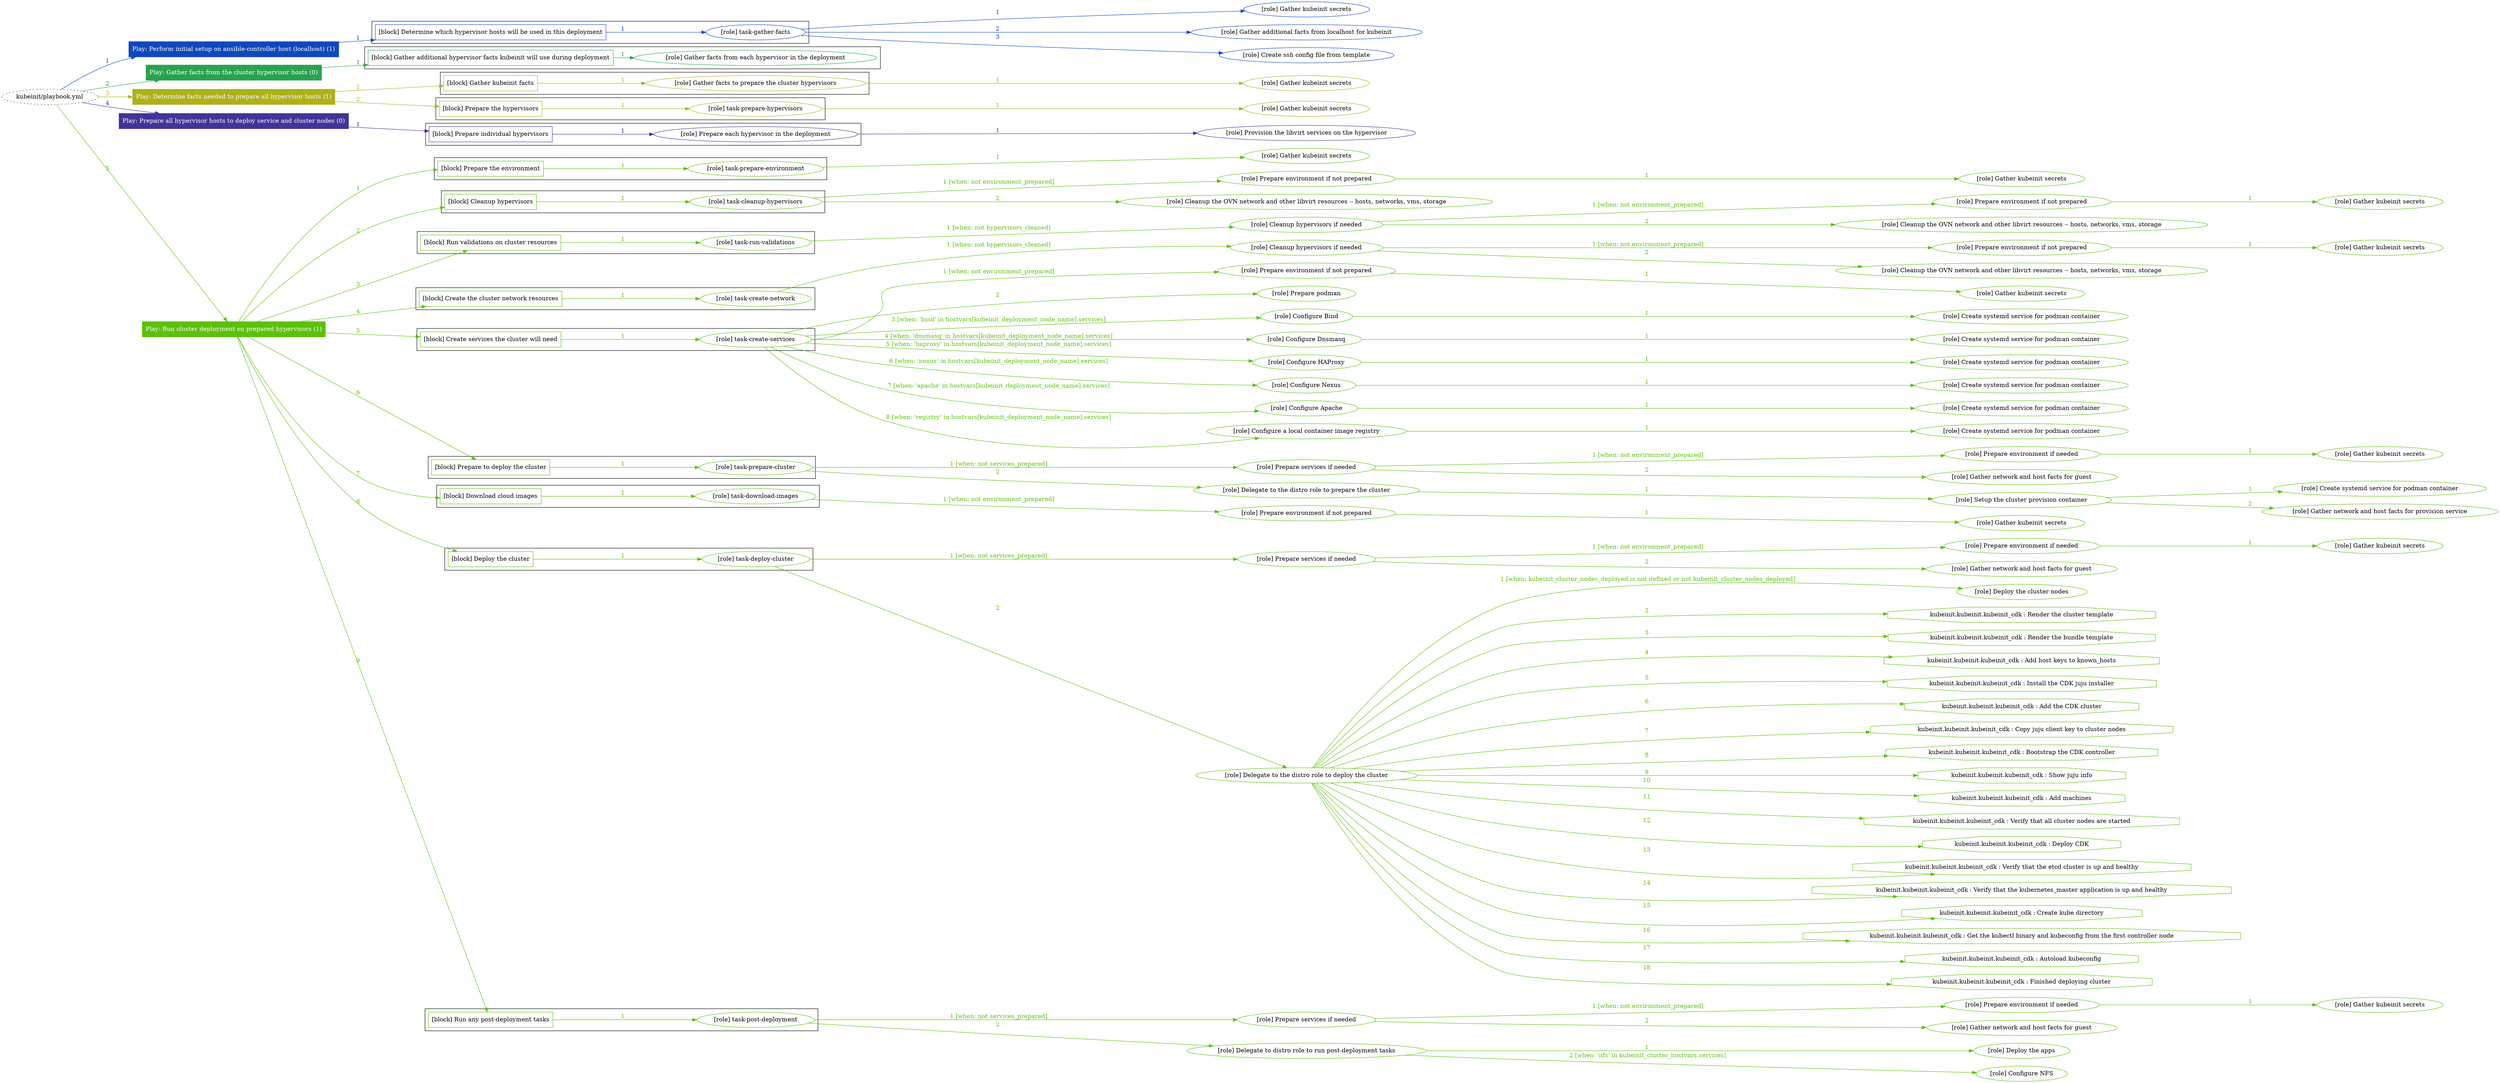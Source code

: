 digraph {
	graph [concentrate=true ordering=in rankdir=LR ratio=fill]
	edge [esep=5 sep=10]
	"kubeinit/playbook.yml" [URL="/home/runner/work/kubeinit/kubeinit/kubeinit/playbook.yml" id=playbook_606c5532 style=dotted]
	play_7cdd99e4 [label="Play: Perform initial setup on ansible-controller host (localhost) (1)" URL="/home/runner/work/kubeinit/kubeinit/kubeinit/playbook.yml" color="#0f48bd" fontcolor="#ffffff" id=play_7cdd99e4 shape=box style=filled tooltip=localhost]
	"kubeinit/playbook.yml" -> play_7cdd99e4 [label="1 " color="#0f48bd" fontcolor="#0f48bd" id=edge_4aa8095b labeltooltip="1 " tooltip="1 "]
	subgraph "Gather kubeinit secrets" {
		role_0538838a [label="[role] Gather kubeinit secrets" URL="/home/runner/.ansible/collections/ansible_collections/kubeinit/kubeinit/roles/kubeinit_prepare/tasks/build_hypervisors_group.yml" color="#0f48bd" id=role_0538838a tooltip="Gather kubeinit secrets"]
	}
	subgraph "Gather additional facts from localhost for kubeinit" {
		role_687fc696 [label="[role] Gather additional facts from localhost for kubeinit" URL="/home/runner/.ansible/collections/ansible_collections/kubeinit/kubeinit/roles/kubeinit_prepare/tasks/build_hypervisors_group.yml" color="#0f48bd" id=role_687fc696 tooltip="Gather additional facts from localhost for kubeinit"]
	}
	subgraph "Create ssh config file from template" {
		role_3ed9f823 [label="[role] Create ssh config file from template" URL="/home/runner/.ansible/collections/ansible_collections/kubeinit/kubeinit/roles/kubeinit_prepare/tasks/build_hypervisors_group.yml" color="#0f48bd" id=role_3ed9f823 tooltip="Create ssh config file from template"]
	}
	subgraph "task-gather-facts" {
		role_cb3391ae [label="[role] task-gather-facts" URL="/home/runner/work/kubeinit/kubeinit/kubeinit/playbook.yml" color="#0f48bd" id=role_cb3391ae tooltip="task-gather-facts"]
		role_cb3391ae -> role_0538838a [label="1 " color="#0f48bd" fontcolor="#0f48bd" id=edge_d6a28c93 labeltooltip="1 " tooltip="1 "]
		role_cb3391ae -> role_687fc696 [label="2 " color="#0f48bd" fontcolor="#0f48bd" id=edge_8b022877 labeltooltip="2 " tooltip="2 "]
		role_cb3391ae -> role_3ed9f823 [label="3 " color="#0f48bd" fontcolor="#0f48bd" id=edge_d3c8c9a3 labeltooltip="3 " tooltip="3 "]
	}
	subgraph "Play: Perform initial setup on ansible-controller host (localhost) (1)" {
		play_7cdd99e4 -> block_3d31fb4c [label=1 color="#0f48bd" fontcolor="#0f48bd" id=edge_4a4d2033 labeltooltip=1 tooltip=1]
		subgraph cluster_block_3d31fb4c {
			block_3d31fb4c [label="[block] Determine which hypervisor hosts will be used in this deployment" URL="/home/runner/work/kubeinit/kubeinit/kubeinit/playbook.yml" color="#0f48bd" id=block_3d31fb4c labeltooltip="Determine which hypervisor hosts will be used in this deployment" shape=box tooltip="Determine which hypervisor hosts will be used in this deployment"]
			block_3d31fb4c -> role_cb3391ae [label="1 " color="#0f48bd" fontcolor="#0f48bd" id=edge_17417ce7 labeltooltip="1 " tooltip="1 "]
		}
	}
	play_694c0c63 [label="Play: Gather facts from the cluster hypervisor hosts (0)" URL="/home/runner/work/kubeinit/kubeinit/kubeinit/playbook.yml" color="#29a350" fontcolor="#ffffff" id=play_694c0c63 shape=box style=filled tooltip="Play: Gather facts from the cluster hypervisor hosts (0)"]
	"kubeinit/playbook.yml" -> play_694c0c63 [label="2 " color="#29a350" fontcolor="#29a350" id=edge_2bfa84a6 labeltooltip="2 " tooltip="2 "]
	subgraph "Gather facts from each hypervisor in the deployment" {
		role_0f03f79b [label="[role] Gather facts from each hypervisor in the deployment" URL="/home/runner/work/kubeinit/kubeinit/kubeinit/playbook.yml" color="#29a350" id=role_0f03f79b tooltip="Gather facts from each hypervisor in the deployment"]
	}
	subgraph "Play: Gather facts from the cluster hypervisor hosts (0)" {
		play_694c0c63 -> block_77f220be [label=1 color="#29a350" fontcolor="#29a350" id=edge_62f2c02a labeltooltip=1 tooltip=1]
		subgraph cluster_block_77f220be {
			block_77f220be [label="[block] Gather additional hypervisor facts kubeinit will use during deployment" URL="/home/runner/work/kubeinit/kubeinit/kubeinit/playbook.yml" color="#29a350" id=block_77f220be labeltooltip="Gather additional hypervisor facts kubeinit will use during deployment" shape=box tooltip="Gather additional hypervisor facts kubeinit will use during deployment"]
			block_77f220be -> role_0f03f79b [label="1 " color="#29a350" fontcolor="#29a350" id=edge_4c80f8f3 labeltooltip="1 " tooltip="1 "]
		}
	}
	play_b94bbd3d [label="Play: Determine facts needed to prepare all hypervisor hosts (1)" URL="/home/runner/work/kubeinit/kubeinit/kubeinit/playbook.yml" color="#adb11b" fontcolor="#ffffff" id=play_b94bbd3d shape=box style=filled tooltip=localhost]
	"kubeinit/playbook.yml" -> play_b94bbd3d [label="3 " color="#adb11b" fontcolor="#adb11b" id=edge_11a6de6d labeltooltip="3 " tooltip="3 "]
	subgraph "Gather kubeinit secrets" {
		role_3d2b39c9 [label="[role] Gather kubeinit secrets" URL="/home/runner/.ansible/collections/ansible_collections/kubeinit/kubeinit/roles/kubeinit_prepare/tasks/gather_kubeinit_facts.yml" color="#adb11b" id=role_3d2b39c9 tooltip="Gather kubeinit secrets"]
	}
	subgraph "Gather facts to prepare the cluster hypervisors" {
		role_70cbdccf [label="[role] Gather facts to prepare the cluster hypervisors" URL="/home/runner/work/kubeinit/kubeinit/kubeinit/playbook.yml" color="#adb11b" id=role_70cbdccf tooltip="Gather facts to prepare the cluster hypervisors"]
		role_70cbdccf -> role_3d2b39c9 [label="1 " color="#adb11b" fontcolor="#adb11b" id=edge_21fd6e7e labeltooltip="1 " tooltip="1 "]
	}
	subgraph "Gather kubeinit secrets" {
		role_0ed6fa41 [label="[role] Gather kubeinit secrets" URL="/home/runner/.ansible/collections/ansible_collections/kubeinit/kubeinit/roles/kubeinit_prepare/tasks/gather_kubeinit_facts.yml" color="#adb11b" id=role_0ed6fa41 tooltip="Gather kubeinit secrets"]
	}
	subgraph "task-prepare-hypervisors" {
		role_799b0851 [label="[role] task-prepare-hypervisors" URL="/home/runner/work/kubeinit/kubeinit/kubeinit/playbook.yml" color="#adb11b" id=role_799b0851 tooltip="task-prepare-hypervisors"]
		role_799b0851 -> role_0ed6fa41 [label="1 " color="#adb11b" fontcolor="#adb11b" id=edge_cb2ed76d labeltooltip="1 " tooltip="1 "]
	}
	subgraph "Play: Determine facts needed to prepare all hypervisor hosts (1)" {
		play_b94bbd3d -> block_faa98aa6 [label=1 color="#adb11b" fontcolor="#adb11b" id=edge_574e6576 labeltooltip=1 tooltip=1]
		subgraph cluster_block_faa98aa6 {
			block_faa98aa6 [label="[block] Gather kubeinit facts" URL="/home/runner/work/kubeinit/kubeinit/kubeinit/playbook.yml" color="#adb11b" id=block_faa98aa6 labeltooltip="Gather kubeinit facts" shape=box tooltip="Gather kubeinit facts"]
			block_faa98aa6 -> role_70cbdccf [label="1 " color="#adb11b" fontcolor="#adb11b" id=edge_fe75e26b labeltooltip="1 " tooltip="1 "]
		}
		play_b94bbd3d -> block_aab3021a [label=2 color="#adb11b" fontcolor="#adb11b" id=edge_d715bb4b labeltooltip=2 tooltip=2]
		subgraph cluster_block_aab3021a {
			block_aab3021a [label="[block] Prepare the hypervisors" URL="/home/runner/work/kubeinit/kubeinit/kubeinit/playbook.yml" color="#adb11b" id=block_aab3021a labeltooltip="Prepare the hypervisors" shape=box tooltip="Prepare the hypervisors"]
			block_aab3021a -> role_799b0851 [label="1 " color="#adb11b" fontcolor="#adb11b" id=edge_bdc5a444 labeltooltip="1 " tooltip="1 "]
		}
	}
	play_856a40b8 [label="Play: Prepare all hypervisor hosts to deploy service and cluster nodes (0)" URL="/home/runner/work/kubeinit/kubeinit/kubeinit/playbook.yml" color="#413498" fontcolor="#ffffff" id=play_856a40b8 shape=box style=filled tooltip="Play: Prepare all hypervisor hosts to deploy service and cluster nodes (0)"]
	"kubeinit/playbook.yml" -> play_856a40b8 [label="4 " color="#413498" fontcolor="#413498" id=edge_2f2db55b labeltooltip="4 " tooltip="4 "]
	subgraph "Provision the libvirt services on the hypervisor" {
		role_f9edf352 [label="[role] Provision the libvirt services on the hypervisor" URL="/home/runner/.ansible/collections/ansible_collections/kubeinit/kubeinit/roles/kubeinit_prepare/tasks/prepare_hypervisor.yml" color="#413498" id=role_f9edf352 tooltip="Provision the libvirt services on the hypervisor"]
	}
	subgraph "Prepare each hypervisor in the deployment" {
		role_828c386d [label="[role] Prepare each hypervisor in the deployment" URL="/home/runner/work/kubeinit/kubeinit/kubeinit/playbook.yml" color="#413498" id=role_828c386d tooltip="Prepare each hypervisor in the deployment"]
		role_828c386d -> role_f9edf352 [label="1 " color="#413498" fontcolor="#413498" id=edge_043a67bd labeltooltip="1 " tooltip="1 "]
	}
	subgraph "Play: Prepare all hypervisor hosts to deploy service and cluster nodes (0)" {
		play_856a40b8 -> block_99945cb7 [label=1 color="#413498" fontcolor="#413498" id=edge_5d7e48ee labeltooltip=1 tooltip=1]
		subgraph cluster_block_99945cb7 {
			block_99945cb7 [label="[block] Prepare individual hypervisors" URL="/home/runner/work/kubeinit/kubeinit/kubeinit/playbook.yml" color="#413498" id=block_99945cb7 labeltooltip="Prepare individual hypervisors" shape=box tooltip="Prepare individual hypervisors"]
			block_99945cb7 -> role_828c386d [label="1 " color="#413498" fontcolor="#413498" id=edge_71e8c2e9 labeltooltip="1 " tooltip="1 "]
		}
	}
	play_e9ff4d21 [label="Play: Run cluster deployment on prepared hypervisors (1)" URL="/home/runner/work/kubeinit/kubeinit/kubeinit/playbook.yml" color="#5bc10b" fontcolor="#ffffff" id=play_e9ff4d21 shape=box style=filled tooltip=localhost]
	"kubeinit/playbook.yml" -> play_e9ff4d21 [label="5 " color="#5bc10b" fontcolor="#5bc10b" id=edge_05b4821a labeltooltip="5 " tooltip="5 "]
	subgraph "Gather kubeinit secrets" {
		role_8520f1f6 [label="[role] Gather kubeinit secrets" URL="/home/runner/.ansible/collections/ansible_collections/kubeinit/kubeinit/roles/kubeinit_prepare/tasks/gather_kubeinit_facts.yml" color="#5bc10b" id=role_8520f1f6 tooltip="Gather kubeinit secrets"]
	}
	subgraph "task-prepare-environment" {
		role_bd0538cc [label="[role] task-prepare-environment" URL="/home/runner/work/kubeinit/kubeinit/kubeinit/playbook.yml" color="#5bc10b" id=role_bd0538cc tooltip="task-prepare-environment"]
		role_bd0538cc -> role_8520f1f6 [label="1 " color="#5bc10b" fontcolor="#5bc10b" id=edge_2e936853 labeltooltip="1 " tooltip="1 "]
	}
	subgraph "Gather kubeinit secrets" {
		role_69a37b99 [label="[role] Gather kubeinit secrets" URL="/home/runner/.ansible/collections/ansible_collections/kubeinit/kubeinit/roles/kubeinit_prepare/tasks/gather_kubeinit_facts.yml" color="#5bc10b" id=role_69a37b99 tooltip="Gather kubeinit secrets"]
	}
	subgraph "Prepare environment if not prepared" {
		role_e3517be8 [label="[role] Prepare environment if not prepared" URL="/home/runner/.ansible/collections/ansible_collections/kubeinit/kubeinit/roles/kubeinit_prepare/tasks/cleanup_hypervisors.yml" color="#5bc10b" id=role_e3517be8 tooltip="Prepare environment if not prepared"]
		role_e3517be8 -> role_69a37b99 [label="1 " color="#5bc10b" fontcolor="#5bc10b" id=edge_1b0e296c labeltooltip="1 " tooltip="1 "]
	}
	subgraph "Cleanup the OVN network and other libvirt resources -- hosts, networks, vms, storage" {
		role_c1363d53 [label="[role] Cleanup the OVN network and other libvirt resources -- hosts, networks, vms, storage" URL="/home/runner/.ansible/collections/ansible_collections/kubeinit/kubeinit/roles/kubeinit_prepare/tasks/cleanup_hypervisors.yml" color="#5bc10b" id=role_c1363d53 tooltip="Cleanup the OVN network and other libvirt resources -- hosts, networks, vms, storage"]
	}
	subgraph "task-cleanup-hypervisors" {
		role_b5e04f12 [label="[role] task-cleanup-hypervisors" URL="/home/runner/work/kubeinit/kubeinit/kubeinit/playbook.yml" color="#5bc10b" id=role_b5e04f12 tooltip="task-cleanup-hypervisors"]
		role_b5e04f12 -> role_e3517be8 [label="1 [when: not environment_prepared]" color="#5bc10b" fontcolor="#5bc10b" id=edge_27dadca2 labeltooltip="1 [when: not environment_prepared]" tooltip="1 [when: not environment_prepared]"]
		role_b5e04f12 -> role_c1363d53 [label="2 " color="#5bc10b" fontcolor="#5bc10b" id=edge_391dbebc labeltooltip="2 " tooltip="2 "]
	}
	subgraph "Gather kubeinit secrets" {
		role_6eefcdc9 [label="[role] Gather kubeinit secrets" URL="/home/runner/.ansible/collections/ansible_collections/kubeinit/kubeinit/roles/kubeinit_prepare/tasks/gather_kubeinit_facts.yml" color="#5bc10b" id=role_6eefcdc9 tooltip="Gather kubeinit secrets"]
	}
	subgraph "Prepare environment if not prepared" {
		role_5d62f271 [label="[role] Prepare environment if not prepared" URL="/home/runner/.ansible/collections/ansible_collections/kubeinit/kubeinit/roles/kubeinit_prepare/tasks/cleanup_hypervisors.yml" color="#5bc10b" id=role_5d62f271 tooltip="Prepare environment if not prepared"]
		role_5d62f271 -> role_6eefcdc9 [label="1 " color="#5bc10b" fontcolor="#5bc10b" id=edge_0b61ef66 labeltooltip="1 " tooltip="1 "]
	}
	subgraph "Cleanup the OVN network and other libvirt resources -- hosts, networks, vms, storage" {
		role_cb8945fc [label="[role] Cleanup the OVN network and other libvirt resources -- hosts, networks, vms, storage" URL="/home/runner/.ansible/collections/ansible_collections/kubeinit/kubeinit/roles/kubeinit_prepare/tasks/cleanup_hypervisors.yml" color="#5bc10b" id=role_cb8945fc tooltip="Cleanup the OVN network and other libvirt resources -- hosts, networks, vms, storage"]
	}
	subgraph "Cleanup hypervisors if needed" {
		role_2a5a56ff [label="[role] Cleanup hypervisors if needed" URL="/home/runner/.ansible/collections/ansible_collections/kubeinit/kubeinit/roles/kubeinit_validations/tasks/main.yml" color="#5bc10b" id=role_2a5a56ff tooltip="Cleanup hypervisors if needed"]
		role_2a5a56ff -> role_5d62f271 [label="1 [when: not environment_prepared]" color="#5bc10b" fontcolor="#5bc10b" id=edge_8819359d labeltooltip="1 [when: not environment_prepared]" tooltip="1 [when: not environment_prepared]"]
		role_2a5a56ff -> role_cb8945fc [label="2 " color="#5bc10b" fontcolor="#5bc10b" id=edge_31aabe00 labeltooltip="2 " tooltip="2 "]
	}
	subgraph "task-run-validations" {
		role_dd6c2383 [label="[role] task-run-validations" URL="/home/runner/work/kubeinit/kubeinit/kubeinit/playbook.yml" color="#5bc10b" id=role_dd6c2383 tooltip="task-run-validations"]
		role_dd6c2383 -> role_2a5a56ff [label="1 [when: not hypervisors_cleaned]" color="#5bc10b" fontcolor="#5bc10b" id=edge_6a8af972 labeltooltip="1 [when: not hypervisors_cleaned]" tooltip="1 [when: not hypervisors_cleaned]"]
	}
	subgraph "Gather kubeinit secrets" {
		role_2187b02c [label="[role] Gather kubeinit secrets" URL="/home/runner/.ansible/collections/ansible_collections/kubeinit/kubeinit/roles/kubeinit_prepare/tasks/gather_kubeinit_facts.yml" color="#5bc10b" id=role_2187b02c tooltip="Gather kubeinit secrets"]
	}
	subgraph "Prepare environment if not prepared" {
		role_71e048c5 [label="[role] Prepare environment if not prepared" URL="/home/runner/.ansible/collections/ansible_collections/kubeinit/kubeinit/roles/kubeinit_prepare/tasks/cleanup_hypervisors.yml" color="#5bc10b" id=role_71e048c5 tooltip="Prepare environment if not prepared"]
		role_71e048c5 -> role_2187b02c [label="1 " color="#5bc10b" fontcolor="#5bc10b" id=edge_79f9fe00 labeltooltip="1 " tooltip="1 "]
	}
	subgraph "Cleanup the OVN network and other libvirt resources -- hosts, networks, vms, storage" {
		role_86d9df1d [label="[role] Cleanup the OVN network and other libvirt resources -- hosts, networks, vms, storage" URL="/home/runner/.ansible/collections/ansible_collections/kubeinit/kubeinit/roles/kubeinit_prepare/tasks/cleanup_hypervisors.yml" color="#5bc10b" id=role_86d9df1d tooltip="Cleanup the OVN network and other libvirt resources -- hosts, networks, vms, storage"]
	}
	subgraph "Cleanup hypervisors if needed" {
		role_71dd9687 [label="[role] Cleanup hypervisors if needed" URL="/home/runner/.ansible/collections/ansible_collections/kubeinit/kubeinit/roles/kubeinit_libvirt/tasks/create_network.yml" color="#5bc10b" id=role_71dd9687 tooltip="Cleanup hypervisors if needed"]
		role_71dd9687 -> role_71e048c5 [label="1 [when: not environment_prepared]" color="#5bc10b" fontcolor="#5bc10b" id=edge_aacf8922 labeltooltip="1 [when: not environment_prepared]" tooltip="1 [when: not environment_prepared]"]
		role_71dd9687 -> role_86d9df1d [label="2 " color="#5bc10b" fontcolor="#5bc10b" id=edge_66785298 labeltooltip="2 " tooltip="2 "]
	}
	subgraph "task-create-network" {
		role_e930f41b [label="[role] task-create-network" URL="/home/runner/work/kubeinit/kubeinit/kubeinit/playbook.yml" color="#5bc10b" id=role_e930f41b tooltip="task-create-network"]
		role_e930f41b -> role_71dd9687 [label="1 [when: not hypervisors_cleaned]" color="#5bc10b" fontcolor="#5bc10b" id=edge_ba457782 labeltooltip="1 [when: not hypervisors_cleaned]" tooltip="1 [when: not hypervisors_cleaned]"]
	}
	subgraph "Gather kubeinit secrets" {
		role_b7ed434c [label="[role] Gather kubeinit secrets" URL="/home/runner/.ansible/collections/ansible_collections/kubeinit/kubeinit/roles/kubeinit_prepare/tasks/gather_kubeinit_facts.yml" color="#5bc10b" id=role_b7ed434c tooltip="Gather kubeinit secrets"]
	}
	subgraph "Prepare environment if not prepared" {
		role_5d8b1689 [label="[role] Prepare environment if not prepared" URL="/home/runner/.ansible/collections/ansible_collections/kubeinit/kubeinit/roles/kubeinit_services/tasks/main.yml" color="#5bc10b" id=role_5d8b1689 tooltip="Prepare environment if not prepared"]
		role_5d8b1689 -> role_b7ed434c [label="1 " color="#5bc10b" fontcolor="#5bc10b" id=edge_f49e6952 labeltooltip="1 " tooltip="1 "]
	}
	subgraph "Prepare podman" {
		role_92c9bd04 [label="[role] Prepare podman" URL="/home/runner/.ansible/collections/ansible_collections/kubeinit/kubeinit/roles/kubeinit_services/tasks/00_create_service_pod.yml" color="#5bc10b" id=role_92c9bd04 tooltip="Prepare podman"]
	}
	subgraph "Create systemd service for podman container" {
		role_36a011bd [label="[role] Create systemd service for podman container" URL="/home/runner/.ansible/collections/ansible_collections/kubeinit/kubeinit/roles/kubeinit_bind/tasks/main.yml" color="#5bc10b" id=role_36a011bd tooltip="Create systemd service for podman container"]
	}
	subgraph "Configure Bind" {
		role_e1269186 [label="[role] Configure Bind" URL="/home/runner/.ansible/collections/ansible_collections/kubeinit/kubeinit/roles/kubeinit_services/tasks/start_services_containers.yml" color="#5bc10b" id=role_e1269186 tooltip="Configure Bind"]
		role_e1269186 -> role_36a011bd [label="1 " color="#5bc10b" fontcolor="#5bc10b" id=edge_ea7134f6 labeltooltip="1 " tooltip="1 "]
	}
	subgraph "Create systemd service for podman container" {
		role_09207bb2 [label="[role] Create systemd service for podman container" URL="/home/runner/.ansible/collections/ansible_collections/kubeinit/kubeinit/roles/kubeinit_dnsmasq/tasks/main.yml" color="#5bc10b" id=role_09207bb2 tooltip="Create systemd service for podman container"]
	}
	subgraph "Configure Dnsmasq" {
		role_0d249579 [label="[role] Configure Dnsmasq" URL="/home/runner/.ansible/collections/ansible_collections/kubeinit/kubeinit/roles/kubeinit_services/tasks/start_services_containers.yml" color="#5bc10b" id=role_0d249579 tooltip="Configure Dnsmasq"]
		role_0d249579 -> role_09207bb2 [label="1 " color="#5bc10b" fontcolor="#5bc10b" id=edge_877de8d9 labeltooltip="1 " tooltip="1 "]
	}
	subgraph "Create systemd service for podman container" {
		role_b0c06477 [label="[role] Create systemd service for podman container" URL="/home/runner/.ansible/collections/ansible_collections/kubeinit/kubeinit/roles/kubeinit_haproxy/tasks/main.yml" color="#5bc10b" id=role_b0c06477 tooltip="Create systemd service for podman container"]
	}
	subgraph "Configure HAProxy" {
		role_91d057e6 [label="[role] Configure HAProxy" URL="/home/runner/.ansible/collections/ansible_collections/kubeinit/kubeinit/roles/kubeinit_services/tasks/start_services_containers.yml" color="#5bc10b" id=role_91d057e6 tooltip="Configure HAProxy"]
		role_91d057e6 -> role_b0c06477 [label="1 " color="#5bc10b" fontcolor="#5bc10b" id=edge_b8e35c72 labeltooltip="1 " tooltip="1 "]
	}
	subgraph "Create systemd service for podman container" {
		role_f56e53f1 [label="[role] Create systemd service for podman container" URL="/home/runner/.ansible/collections/ansible_collections/kubeinit/kubeinit/roles/kubeinit_nexus/tasks/main.yml" color="#5bc10b" id=role_f56e53f1 tooltip="Create systemd service for podman container"]
	}
	subgraph "Configure Nexus" {
		role_98d0ea44 [label="[role] Configure Nexus" URL="/home/runner/.ansible/collections/ansible_collections/kubeinit/kubeinit/roles/kubeinit_services/tasks/start_services_containers.yml" color="#5bc10b" id=role_98d0ea44 tooltip="Configure Nexus"]
		role_98d0ea44 -> role_f56e53f1 [label="1 " color="#5bc10b" fontcolor="#5bc10b" id=edge_2f5838e9 labeltooltip="1 " tooltip="1 "]
	}
	subgraph "Create systemd service for podman container" {
		role_7dc731ee [label="[role] Create systemd service for podman container" URL="/home/runner/.ansible/collections/ansible_collections/kubeinit/kubeinit/roles/kubeinit_apache/tasks/main.yml" color="#5bc10b" id=role_7dc731ee tooltip="Create systemd service for podman container"]
	}
	subgraph "Configure Apache" {
		role_71384e17 [label="[role] Configure Apache" URL="/home/runner/.ansible/collections/ansible_collections/kubeinit/kubeinit/roles/kubeinit_services/tasks/start_services_containers.yml" color="#5bc10b" id=role_71384e17 tooltip="Configure Apache"]
		role_71384e17 -> role_7dc731ee [label="1 " color="#5bc10b" fontcolor="#5bc10b" id=edge_515fb07e labeltooltip="1 " tooltip="1 "]
	}
	subgraph "Create systemd service for podman container" {
		role_2b148f39 [label="[role] Create systemd service for podman container" URL="/home/runner/.ansible/collections/ansible_collections/kubeinit/kubeinit/roles/kubeinit_registry/tasks/main.yml" color="#5bc10b" id=role_2b148f39 tooltip="Create systemd service for podman container"]
	}
	subgraph "Configure a local container image registry" {
		role_759c8cbc [label="[role] Configure a local container image registry" URL="/home/runner/.ansible/collections/ansible_collections/kubeinit/kubeinit/roles/kubeinit_services/tasks/start_services_containers.yml" color="#5bc10b" id=role_759c8cbc tooltip="Configure a local container image registry"]
		role_759c8cbc -> role_2b148f39 [label="1 " color="#5bc10b" fontcolor="#5bc10b" id=edge_a2ebdbab labeltooltip="1 " tooltip="1 "]
	}
	subgraph "task-create-services" {
		role_f1ee9fda [label="[role] task-create-services" URL="/home/runner/work/kubeinit/kubeinit/kubeinit/playbook.yml" color="#5bc10b" id=role_f1ee9fda tooltip="task-create-services"]
		role_f1ee9fda -> role_5d8b1689 [label="1 [when: not environment_prepared]" color="#5bc10b" fontcolor="#5bc10b" id=edge_e836e81b labeltooltip="1 [when: not environment_prepared]" tooltip="1 [when: not environment_prepared]"]
		role_f1ee9fda -> role_92c9bd04 [label="2 " color="#5bc10b" fontcolor="#5bc10b" id=edge_fec58fb8 labeltooltip="2 " tooltip="2 "]
		role_f1ee9fda -> role_e1269186 [label="3 [when: 'bind' in hostvars[kubeinit_deployment_node_name].services]" color="#5bc10b" fontcolor="#5bc10b" id=edge_7c5bcf29 labeltooltip="3 [when: 'bind' in hostvars[kubeinit_deployment_node_name].services]" tooltip="3 [when: 'bind' in hostvars[kubeinit_deployment_node_name].services]"]
		role_f1ee9fda -> role_0d249579 [label="4 [when: 'dnsmasq' in hostvars[kubeinit_deployment_node_name].services]" color="#5bc10b" fontcolor="#5bc10b" id=edge_d3673ef7 labeltooltip="4 [when: 'dnsmasq' in hostvars[kubeinit_deployment_node_name].services]" tooltip="4 [when: 'dnsmasq' in hostvars[kubeinit_deployment_node_name].services]"]
		role_f1ee9fda -> role_91d057e6 [label="5 [when: 'haproxy' in hostvars[kubeinit_deployment_node_name].services]" color="#5bc10b" fontcolor="#5bc10b" id=edge_6ae21b17 labeltooltip="5 [when: 'haproxy' in hostvars[kubeinit_deployment_node_name].services]" tooltip="5 [when: 'haproxy' in hostvars[kubeinit_deployment_node_name].services]"]
		role_f1ee9fda -> role_98d0ea44 [label="6 [when: 'nexus' in hostvars[kubeinit_deployment_node_name].services]" color="#5bc10b" fontcolor="#5bc10b" id=edge_1a4727f1 labeltooltip="6 [when: 'nexus' in hostvars[kubeinit_deployment_node_name].services]" tooltip="6 [when: 'nexus' in hostvars[kubeinit_deployment_node_name].services]"]
		role_f1ee9fda -> role_71384e17 [label="7 [when: 'apache' in hostvars[kubeinit_deployment_node_name].services]" color="#5bc10b" fontcolor="#5bc10b" id=edge_5ae1f58c labeltooltip="7 [when: 'apache' in hostvars[kubeinit_deployment_node_name].services]" tooltip="7 [when: 'apache' in hostvars[kubeinit_deployment_node_name].services]"]
		role_f1ee9fda -> role_759c8cbc [label="8 [when: 'registry' in hostvars[kubeinit_deployment_node_name].services]" color="#5bc10b" fontcolor="#5bc10b" id=edge_a2d2f130 labeltooltip="8 [when: 'registry' in hostvars[kubeinit_deployment_node_name].services]" tooltip="8 [when: 'registry' in hostvars[kubeinit_deployment_node_name].services]"]
	}
	subgraph "Gather kubeinit secrets" {
		role_df7a121b [label="[role] Gather kubeinit secrets" URL="/home/runner/.ansible/collections/ansible_collections/kubeinit/kubeinit/roles/kubeinit_prepare/tasks/gather_kubeinit_facts.yml" color="#5bc10b" id=role_df7a121b tooltip="Gather kubeinit secrets"]
	}
	subgraph "Prepare environment if needed" {
		role_7394dddb [label="[role] Prepare environment if needed" URL="/home/runner/.ansible/collections/ansible_collections/kubeinit/kubeinit/roles/kubeinit_services/tasks/prepare_services.yml" color="#5bc10b" id=role_7394dddb tooltip="Prepare environment if needed"]
		role_7394dddb -> role_df7a121b [label="1 " color="#5bc10b" fontcolor="#5bc10b" id=edge_f96a9ab3 labeltooltip="1 " tooltip="1 "]
	}
	subgraph "Gather network and host facts for guest" {
		role_dbf0dc9b [label="[role] Gather network and host facts for guest" URL="/home/runner/.ansible/collections/ansible_collections/kubeinit/kubeinit/roles/kubeinit_services/tasks/prepare_services.yml" color="#5bc10b" id=role_dbf0dc9b tooltip="Gather network and host facts for guest"]
	}
	subgraph "Prepare services if needed" {
		role_39d43222 [label="[role] Prepare services if needed" URL="/home/runner/.ansible/collections/ansible_collections/kubeinit/kubeinit/roles/kubeinit_prepare/tasks/prepare_cluster.yml" color="#5bc10b" id=role_39d43222 tooltip="Prepare services if needed"]
		role_39d43222 -> role_7394dddb [label="1 [when: not environment_prepared]" color="#5bc10b" fontcolor="#5bc10b" id=edge_c9ef07aa labeltooltip="1 [when: not environment_prepared]" tooltip="1 [when: not environment_prepared]"]
		role_39d43222 -> role_dbf0dc9b [label="2 " color="#5bc10b" fontcolor="#5bc10b" id=edge_5142d6c7 labeltooltip="2 " tooltip="2 "]
	}
	subgraph "Create systemd service for podman container" {
		role_9c98f986 [label="[role] Create systemd service for podman container" URL="/home/runner/.ansible/collections/ansible_collections/kubeinit/kubeinit/roles/kubeinit_services/tasks/create_provision_container.yml" color="#5bc10b" id=role_9c98f986 tooltip="Create systemd service for podman container"]
	}
	subgraph "Gather network and host facts for provision service" {
		role_897b2cb6 [label="[role] Gather network and host facts for provision service" URL="/home/runner/.ansible/collections/ansible_collections/kubeinit/kubeinit/roles/kubeinit_services/tasks/create_provision_container.yml" color="#5bc10b" id=role_897b2cb6 tooltip="Gather network and host facts for provision service"]
	}
	subgraph "Setup the cluster provision container" {
		role_f0b9fd8d [label="[role] Setup the cluster provision container" URL="/home/runner/.ansible/collections/ansible_collections/kubeinit/kubeinit/roles/kubeinit_cdk/tasks/prepare_cluster.yml" color="#5bc10b" id=role_f0b9fd8d tooltip="Setup the cluster provision container"]
		role_f0b9fd8d -> role_9c98f986 [label="1 " color="#5bc10b" fontcolor="#5bc10b" id=edge_41128eaa labeltooltip="1 " tooltip="1 "]
		role_f0b9fd8d -> role_897b2cb6 [label="2 " color="#5bc10b" fontcolor="#5bc10b" id=edge_12696dc6 labeltooltip="2 " tooltip="2 "]
	}
	subgraph "Delegate to the distro role to prepare the cluster" {
		role_c380fe31 [label="[role] Delegate to the distro role to prepare the cluster" URL="/home/runner/.ansible/collections/ansible_collections/kubeinit/kubeinit/roles/kubeinit_prepare/tasks/prepare_cluster.yml" color="#5bc10b" id=role_c380fe31 tooltip="Delegate to the distro role to prepare the cluster"]
		role_c380fe31 -> role_f0b9fd8d [label="1 " color="#5bc10b" fontcolor="#5bc10b" id=edge_63235b40 labeltooltip="1 " tooltip="1 "]
	}
	subgraph "task-prepare-cluster" {
		role_a50e4141 [label="[role] task-prepare-cluster" URL="/home/runner/work/kubeinit/kubeinit/kubeinit/playbook.yml" color="#5bc10b" id=role_a50e4141 tooltip="task-prepare-cluster"]
		role_a50e4141 -> role_39d43222 [label="1 [when: not services_prepared]" color="#5bc10b" fontcolor="#5bc10b" id=edge_6622c364 labeltooltip="1 [when: not services_prepared]" tooltip="1 [when: not services_prepared]"]
		role_a50e4141 -> role_c380fe31 [label="2 " color="#5bc10b" fontcolor="#5bc10b" id=edge_b69f6715 labeltooltip="2 " tooltip="2 "]
	}
	subgraph "Gather kubeinit secrets" {
		role_3316443d [label="[role] Gather kubeinit secrets" URL="/home/runner/.ansible/collections/ansible_collections/kubeinit/kubeinit/roles/kubeinit_prepare/tasks/gather_kubeinit_facts.yml" color="#5bc10b" id=role_3316443d tooltip="Gather kubeinit secrets"]
	}
	subgraph "Prepare environment if not prepared" {
		role_b175b1c9 [label="[role] Prepare environment if not prepared" URL="/home/runner/.ansible/collections/ansible_collections/kubeinit/kubeinit/roles/kubeinit_libvirt/tasks/download_cloud_images.yml" color="#5bc10b" id=role_b175b1c9 tooltip="Prepare environment if not prepared"]
		role_b175b1c9 -> role_3316443d [label="1 " color="#5bc10b" fontcolor="#5bc10b" id=edge_c2fc8476 labeltooltip="1 " tooltip="1 "]
	}
	subgraph "task-download-images" {
		role_65429a74 [label="[role] task-download-images" URL="/home/runner/work/kubeinit/kubeinit/kubeinit/playbook.yml" color="#5bc10b" id=role_65429a74 tooltip="task-download-images"]
		role_65429a74 -> role_b175b1c9 [label="1 [when: not environment_prepared]" color="#5bc10b" fontcolor="#5bc10b" id=edge_110496c6 labeltooltip="1 [when: not environment_prepared]" tooltip="1 [when: not environment_prepared]"]
	}
	subgraph "Gather kubeinit secrets" {
		role_b5c35e6c [label="[role] Gather kubeinit secrets" URL="/home/runner/.ansible/collections/ansible_collections/kubeinit/kubeinit/roles/kubeinit_prepare/tasks/gather_kubeinit_facts.yml" color="#5bc10b" id=role_b5c35e6c tooltip="Gather kubeinit secrets"]
	}
	subgraph "Prepare environment if needed" {
		role_8bea6e82 [label="[role] Prepare environment if needed" URL="/home/runner/.ansible/collections/ansible_collections/kubeinit/kubeinit/roles/kubeinit_services/tasks/prepare_services.yml" color="#5bc10b" id=role_8bea6e82 tooltip="Prepare environment if needed"]
		role_8bea6e82 -> role_b5c35e6c [label="1 " color="#5bc10b" fontcolor="#5bc10b" id=edge_15d76a92 labeltooltip="1 " tooltip="1 "]
	}
	subgraph "Gather network and host facts for guest" {
		role_de334b1e [label="[role] Gather network and host facts for guest" URL="/home/runner/.ansible/collections/ansible_collections/kubeinit/kubeinit/roles/kubeinit_services/tasks/prepare_services.yml" color="#5bc10b" id=role_de334b1e tooltip="Gather network and host facts for guest"]
	}
	subgraph "Prepare services if needed" {
		role_a6cfcfd7 [label="[role] Prepare services if needed" URL="/home/runner/.ansible/collections/ansible_collections/kubeinit/kubeinit/roles/kubeinit_prepare/tasks/deploy_cluster.yml" color="#5bc10b" id=role_a6cfcfd7 tooltip="Prepare services if needed"]
		role_a6cfcfd7 -> role_8bea6e82 [label="1 [when: not environment_prepared]" color="#5bc10b" fontcolor="#5bc10b" id=edge_b77c4933 labeltooltip="1 [when: not environment_prepared]" tooltip="1 [when: not environment_prepared]"]
		role_a6cfcfd7 -> role_de334b1e [label="2 " color="#5bc10b" fontcolor="#5bc10b" id=edge_0f71f9f0 labeltooltip="2 " tooltip="2 "]
	}
	subgraph "Deploy the cluster nodes" {
		role_d84e59d9 [label="[role] Deploy the cluster nodes" URL="/home/runner/.ansible/collections/ansible_collections/kubeinit/kubeinit/roles/kubeinit_cdk/tasks/main.yml" color="#5bc10b" id=role_d84e59d9 tooltip="Deploy the cluster nodes"]
	}
	subgraph "Delegate to the distro role to deploy the cluster" {
		role_e7de7682 [label="[role] Delegate to the distro role to deploy the cluster" URL="/home/runner/.ansible/collections/ansible_collections/kubeinit/kubeinit/roles/kubeinit_prepare/tasks/deploy_cluster.yml" color="#5bc10b" id=role_e7de7682 tooltip="Delegate to the distro role to deploy the cluster"]
		role_e7de7682 -> role_d84e59d9 [label="1 [when: kubeinit_cluster_nodes_deployed is not defined or not kubeinit_cluster_nodes_deployed]" color="#5bc10b" fontcolor="#5bc10b" id=edge_dbb20367 labeltooltip="1 [when: kubeinit_cluster_nodes_deployed is not defined or not kubeinit_cluster_nodes_deployed]" tooltip="1 [when: kubeinit_cluster_nodes_deployed is not defined or not kubeinit_cluster_nodes_deployed]"]
		task_db26a1ed [label="kubeinit.kubeinit.kubeinit_cdk : Render the cluster template" URL="/home/runner/.ansible/collections/ansible_collections/kubeinit/kubeinit/roles/kubeinit_cdk/tasks/main.yml" color="#5bc10b" id=task_db26a1ed shape=octagon tooltip="kubeinit.kubeinit.kubeinit_cdk : Render the cluster template"]
		role_e7de7682 -> task_db26a1ed [label="2 " color="#5bc10b" fontcolor="#5bc10b" id=edge_39b23d72 labeltooltip="2 " tooltip="2 "]
		task_af6ea94a [label="kubeinit.kubeinit.kubeinit_cdk : Render the bundle template" URL="/home/runner/.ansible/collections/ansible_collections/kubeinit/kubeinit/roles/kubeinit_cdk/tasks/main.yml" color="#5bc10b" id=task_af6ea94a shape=octagon tooltip="kubeinit.kubeinit.kubeinit_cdk : Render the bundle template"]
		role_e7de7682 -> task_af6ea94a [label="3 " color="#5bc10b" fontcolor="#5bc10b" id=edge_43bf29a9 labeltooltip="3 " tooltip="3 "]
		task_027804a0 [label="kubeinit.kubeinit.kubeinit_cdk : Add host keys to known_hosts" URL="/home/runner/.ansible/collections/ansible_collections/kubeinit/kubeinit/roles/kubeinit_cdk/tasks/main.yml" color="#5bc10b" id=task_027804a0 shape=octagon tooltip="kubeinit.kubeinit.kubeinit_cdk : Add host keys to known_hosts"]
		role_e7de7682 -> task_027804a0 [label="4 " color="#5bc10b" fontcolor="#5bc10b" id=edge_1276dee0 labeltooltip="4 " tooltip="4 "]
		task_34008488 [label="kubeinit.kubeinit.kubeinit_cdk : Install the CDK juju installer" URL="/home/runner/.ansible/collections/ansible_collections/kubeinit/kubeinit/roles/kubeinit_cdk/tasks/main.yml" color="#5bc10b" id=task_34008488 shape=octagon tooltip="kubeinit.kubeinit.kubeinit_cdk : Install the CDK juju installer"]
		role_e7de7682 -> task_34008488 [label="5 " color="#5bc10b" fontcolor="#5bc10b" id=edge_0af7b699 labeltooltip="5 " tooltip="5 "]
		task_8e794de0 [label="kubeinit.kubeinit.kubeinit_cdk : Add the CDK cluster" URL="/home/runner/.ansible/collections/ansible_collections/kubeinit/kubeinit/roles/kubeinit_cdk/tasks/main.yml" color="#5bc10b" id=task_8e794de0 shape=octagon tooltip="kubeinit.kubeinit.kubeinit_cdk : Add the CDK cluster"]
		role_e7de7682 -> task_8e794de0 [label="6 " color="#5bc10b" fontcolor="#5bc10b" id=edge_b66dc489 labeltooltip="6 " tooltip="6 "]
		task_2db43c6d [label="kubeinit.kubeinit.kubeinit_cdk : Copy juju client key to cluster nodes" URL="/home/runner/.ansible/collections/ansible_collections/kubeinit/kubeinit/roles/kubeinit_cdk/tasks/main.yml" color="#5bc10b" id=task_2db43c6d shape=octagon tooltip="kubeinit.kubeinit.kubeinit_cdk : Copy juju client key to cluster nodes"]
		role_e7de7682 -> task_2db43c6d [label="7 " color="#5bc10b" fontcolor="#5bc10b" id=edge_28c68811 labeltooltip="7 " tooltip="7 "]
		task_fba2991d [label="kubeinit.kubeinit.kubeinit_cdk : Bootstrap the CDK controller" URL="/home/runner/.ansible/collections/ansible_collections/kubeinit/kubeinit/roles/kubeinit_cdk/tasks/main.yml" color="#5bc10b" id=task_fba2991d shape=octagon tooltip="kubeinit.kubeinit.kubeinit_cdk : Bootstrap the CDK controller"]
		role_e7de7682 -> task_fba2991d [label="8 " color="#5bc10b" fontcolor="#5bc10b" id=edge_30df557c labeltooltip="8 " tooltip="8 "]
		task_70e14fb6 [label="kubeinit.kubeinit.kubeinit_cdk : Show juju info" URL="/home/runner/.ansible/collections/ansible_collections/kubeinit/kubeinit/roles/kubeinit_cdk/tasks/main.yml" color="#5bc10b" id=task_70e14fb6 shape=octagon tooltip="kubeinit.kubeinit.kubeinit_cdk : Show juju info"]
		role_e7de7682 -> task_70e14fb6 [label="9 " color="#5bc10b" fontcolor="#5bc10b" id=edge_c816ddbc labeltooltip="9 " tooltip="9 "]
		task_f2d8fb56 [label="kubeinit.kubeinit.kubeinit_cdk : Add machines" URL="/home/runner/.ansible/collections/ansible_collections/kubeinit/kubeinit/roles/kubeinit_cdk/tasks/main.yml" color="#5bc10b" id=task_f2d8fb56 shape=octagon tooltip="kubeinit.kubeinit.kubeinit_cdk : Add machines"]
		role_e7de7682 -> task_f2d8fb56 [label="10 " color="#5bc10b" fontcolor="#5bc10b" id=edge_fe96a166 labeltooltip="10 " tooltip="10 "]
		task_26fc7f6f [label="kubeinit.kubeinit.kubeinit_cdk : Verify that all cluster nodes are started" URL="/home/runner/.ansible/collections/ansible_collections/kubeinit/kubeinit/roles/kubeinit_cdk/tasks/main.yml" color="#5bc10b" id=task_26fc7f6f shape=octagon tooltip="kubeinit.kubeinit.kubeinit_cdk : Verify that all cluster nodes are started"]
		role_e7de7682 -> task_26fc7f6f [label="11 " color="#5bc10b" fontcolor="#5bc10b" id=edge_b637bb64 labeltooltip="11 " tooltip="11 "]
		task_c97b9e16 [label="kubeinit.kubeinit.kubeinit_cdk : Deploy CDK" URL="/home/runner/.ansible/collections/ansible_collections/kubeinit/kubeinit/roles/kubeinit_cdk/tasks/main.yml" color="#5bc10b" id=task_c97b9e16 shape=octagon tooltip="kubeinit.kubeinit.kubeinit_cdk : Deploy CDK"]
		role_e7de7682 -> task_c97b9e16 [label="12 " color="#5bc10b" fontcolor="#5bc10b" id=edge_b6e6674f labeltooltip="12 " tooltip="12 "]
		task_fa86bf78 [label="kubeinit.kubeinit.kubeinit_cdk : Verify that the etcd cluster is up and healthy" URL="/home/runner/.ansible/collections/ansible_collections/kubeinit/kubeinit/roles/kubeinit_cdk/tasks/main.yml" color="#5bc10b" id=task_fa86bf78 shape=octagon tooltip="kubeinit.kubeinit.kubeinit_cdk : Verify that the etcd cluster is up and healthy"]
		role_e7de7682 -> task_fa86bf78 [label="13 " color="#5bc10b" fontcolor="#5bc10b" id=edge_08341f71 labeltooltip="13 " tooltip="13 "]
		task_39406999 [label="kubeinit.kubeinit.kubeinit_cdk : Verify that the kubernetes_master application is up and healthy" URL="/home/runner/.ansible/collections/ansible_collections/kubeinit/kubeinit/roles/kubeinit_cdk/tasks/main.yml" color="#5bc10b" id=task_39406999 shape=octagon tooltip="kubeinit.kubeinit.kubeinit_cdk : Verify that the kubernetes_master application is up and healthy"]
		role_e7de7682 -> task_39406999 [label="14 " color="#5bc10b" fontcolor="#5bc10b" id=edge_c3e6b0c7 labeltooltip="14 " tooltip="14 "]
		task_7a08f27a [label="kubeinit.kubeinit.kubeinit_cdk : Create kube directory" URL="/home/runner/.ansible/collections/ansible_collections/kubeinit/kubeinit/roles/kubeinit_cdk/tasks/main.yml" color="#5bc10b" id=task_7a08f27a shape=octagon tooltip="kubeinit.kubeinit.kubeinit_cdk : Create kube directory"]
		role_e7de7682 -> task_7a08f27a [label="15 " color="#5bc10b" fontcolor="#5bc10b" id=edge_cce38ea7 labeltooltip="15 " tooltip="15 "]
		task_6fbad020 [label="kubeinit.kubeinit.kubeinit_cdk : Get the kubectl binary and kubeconfig from the first controller node" URL="/home/runner/.ansible/collections/ansible_collections/kubeinit/kubeinit/roles/kubeinit_cdk/tasks/main.yml" color="#5bc10b" id=task_6fbad020 shape=octagon tooltip="kubeinit.kubeinit.kubeinit_cdk : Get the kubectl binary and kubeconfig from the first controller node"]
		role_e7de7682 -> task_6fbad020 [label="16 " color="#5bc10b" fontcolor="#5bc10b" id=edge_87830491 labeltooltip="16 " tooltip="16 "]
		task_3ea4bba0 [label="kubeinit.kubeinit.kubeinit_cdk : Autoload kubeconfig" URL="/home/runner/.ansible/collections/ansible_collections/kubeinit/kubeinit/roles/kubeinit_cdk/tasks/main.yml" color="#5bc10b" id=task_3ea4bba0 shape=octagon tooltip="kubeinit.kubeinit.kubeinit_cdk : Autoload kubeconfig"]
		role_e7de7682 -> task_3ea4bba0 [label="17 " color="#5bc10b" fontcolor="#5bc10b" id=edge_debafd23 labeltooltip="17 " tooltip="17 "]
		task_4170099f [label="kubeinit.kubeinit.kubeinit_cdk : Finished deploying cluster" URL="/home/runner/.ansible/collections/ansible_collections/kubeinit/kubeinit/roles/kubeinit_cdk/tasks/main.yml" color="#5bc10b" id=task_4170099f shape=octagon tooltip="kubeinit.kubeinit.kubeinit_cdk : Finished deploying cluster"]
		role_e7de7682 -> task_4170099f [label="18 " color="#5bc10b" fontcolor="#5bc10b" id=edge_a41d4f6d labeltooltip="18 " tooltip="18 "]
	}
	subgraph "task-deploy-cluster" {
		role_99e8f3ae [label="[role] task-deploy-cluster" URL="/home/runner/work/kubeinit/kubeinit/kubeinit/playbook.yml" color="#5bc10b" id=role_99e8f3ae tooltip="task-deploy-cluster"]
		role_99e8f3ae -> role_a6cfcfd7 [label="1 [when: not services_prepared]" color="#5bc10b" fontcolor="#5bc10b" id=edge_06c11d67 labeltooltip="1 [when: not services_prepared]" tooltip="1 [when: not services_prepared]"]
		role_99e8f3ae -> role_e7de7682 [label="2 " color="#5bc10b" fontcolor="#5bc10b" id=edge_43980bc5 labeltooltip="2 " tooltip="2 "]
	}
	subgraph "Gather kubeinit secrets" {
		role_9b525378 [label="[role] Gather kubeinit secrets" URL="/home/runner/.ansible/collections/ansible_collections/kubeinit/kubeinit/roles/kubeinit_prepare/tasks/gather_kubeinit_facts.yml" color="#5bc10b" id=role_9b525378 tooltip="Gather kubeinit secrets"]
	}
	subgraph "Prepare environment if needed" {
		role_48376410 [label="[role] Prepare environment if needed" URL="/home/runner/.ansible/collections/ansible_collections/kubeinit/kubeinit/roles/kubeinit_services/tasks/prepare_services.yml" color="#5bc10b" id=role_48376410 tooltip="Prepare environment if needed"]
		role_48376410 -> role_9b525378 [label="1 " color="#5bc10b" fontcolor="#5bc10b" id=edge_e74b2041 labeltooltip="1 " tooltip="1 "]
	}
	subgraph "Gather network and host facts for guest" {
		role_4b4da5df [label="[role] Gather network and host facts for guest" URL="/home/runner/.ansible/collections/ansible_collections/kubeinit/kubeinit/roles/kubeinit_services/tasks/prepare_services.yml" color="#5bc10b" id=role_4b4da5df tooltip="Gather network and host facts for guest"]
	}
	subgraph "Prepare services if needed" {
		role_f8bc7c3e [label="[role] Prepare services if needed" URL="/home/runner/.ansible/collections/ansible_collections/kubeinit/kubeinit/roles/kubeinit_prepare/tasks/post_deployment.yml" color="#5bc10b" id=role_f8bc7c3e tooltip="Prepare services if needed"]
		role_f8bc7c3e -> role_48376410 [label="1 [when: not environment_prepared]" color="#5bc10b" fontcolor="#5bc10b" id=edge_f66b53df labeltooltip="1 [when: not environment_prepared]" tooltip="1 [when: not environment_prepared]"]
		role_f8bc7c3e -> role_4b4da5df [label="2 " color="#5bc10b" fontcolor="#5bc10b" id=edge_d534c4bc labeltooltip="2 " tooltip="2 "]
	}
	subgraph "Deploy the apps" {
		role_b36f9461 [label="[role] Deploy the apps" URL="/home/runner/.ansible/collections/ansible_collections/kubeinit/kubeinit/roles/kubeinit_cdk/tasks/post_deployment_tasks.yml" color="#5bc10b" id=role_b36f9461 tooltip="Deploy the apps"]
	}
	subgraph "Configure NFS" {
		role_7d9b303f [label="[role] Configure NFS" URL="/home/runner/.ansible/collections/ansible_collections/kubeinit/kubeinit/roles/kubeinit_cdk/tasks/post_deployment_tasks.yml" color="#5bc10b" id=role_7d9b303f tooltip="Configure NFS"]
	}
	subgraph "Delegate to distro role to run post-deployment tasks" {
		role_8ffc1597 [label="[role] Delegate to distro role to run post-deployment tasks" URL="/home/runner/.ansible/collections/ansible_collections/kubeinit/kubeinit/roles/kubeinit_prepare/tasks/post_deployment.yml" color="#5bc10b" id=role_8ffc1597 tooltip="Delegate to distro role to run post-deployment tasks"]
		role_8ffc1597 -> role_b36f9461 [label="1 " color="#5bc10b" fontcolor="#5bc10b" id=edge_f74c070f labeltooltip="1 " tooltip="1 "]
		role_8ffc1597 -> role_7d9b303f [label="2 [when: 'nfs' in kubeinit_cluster_hostvars.services]" color="#5bc10b" fontcolor="#5bc10b" id=edge_48a6817e labeltooltip="2 [when: 'nfs' in kubeinit_cluster_hostvars.services]" tooltip="2 [when: 'nfs' in kubeinit_cluster_hostvars.services]"]
	}
	subgraph "task-post-deployment" {
		role_3528be04 [label="[role] task-post-deployment" URL="/home/runner/work/kubeinit/kubeinit/kubeinit/playbook.yml" color="#5bc10b" id=role_3528be04 tooltip="task-post-deployment"]
		role_3528be04 -> role_f8bc7c3e [label="1 [when: not services_prepared]" color="#5bc10b" fontcolor="#5bc10b" id=edge_38098e18 labeltooltip="1 [when: not services_prepared]" tooltip="1 [when: not services_prepared]"]
		role_3528be04 -> role_8ffc1597 [label="2 " color="#5bc10b" fontcolor="#5bc10b" id=edge_903d66ec labeltooltip="2 " tooltip="2 "]
	}
	subgraph "Play: Run cluster deployment on prepared hypervisors (1)" {
		play_e9ff4d21 -> block_fd243d6f [label=1 color="#5bc10b" fontcolor="#5bc10b" id=edge_feab02a4 labeltooltip=1 tooltip=1]
		subgraph cluster_block_fd243d6f {
			block_fd243d6f [label="[block] Prepare the environment" URL="/home/runner/work/kubeinit/kubeinit/kubeinit/playbook.yml" color="#5bc10b" id=block_fd243d6f labeltooltip="Prepare the environment" shape=box tooltip="Prepare the environment"]
			block_fd243d6f -> role_bd0538cc [label="1 " color="#5bc10b" fontcolor="#5bc10b" id=edge_7c560178 labeltooltip="1 " tooltip="1 "]
		}
		play_e9ff4d21 -> block_7eefd627 [label=2 color="#5bc10b" fontcolor="#5bc10b" id=edge_f1942cef labeltooltip=2 tooltip=2]
		subgraph cluster_block_7eefd627 {
			block_7eefd627 [label="[block] Cleanup hypervisors" URL="/home/runner/work/kubeinit/kubeinit/kubeinit/playbook.yml" color="#5bc10b" id=block_7eefd627 labeltooltip="Cleanup hypervisors" shape=box tooltip="Cleanup hypervisors"]
			block_7eefd627 -> role_b5e04f12 [label="1 " color="#5bc10b" fontcolor="#5bc10b" id=edge_3dd404d3 labeltooltip="1 " tooltip="1 "]
		}
		play_e9ff4d21 -> block_6818dd07 [label=3 color="#5bc10b" fontcolor="#5bc10b" id=edge_443dd283 labeltooltip=3 tooltip=3]
		subgraph cluster_block_6818dd07 {
			block_6818dd07 [label="[block] Run validations on cluster resources" URL="/home/runner/work/kubeinit/kubeinit/kubeinit/playbook.yml" color="#5bc10b" id=block_6818dd07 labeltooltip="Run validations on cluster resources" shape=box tooltip="Run validations on cluster resources"]
			block_6818dd07 -> role_dd6c2383 [label="1 " color="#5bc10b" fontcolor="#5bc10b" id=edge_062052a7 labeltooltip="1 " tooltip="1 "]
		}
		play_e9ff4d21 -> block_34f980ef [label=4 color="#5bc10b" fontcolor="#5bc10b" id=edge_fdeca510 labeltooltip=4 tooltip=4]
		subgraph cluster_block_34f980ef {
			block_34f980ef [label="[block] Create the cluster network resources" URL="/home/runner/work/kubeinit/kubeinit/kubeinit/playbook.yml" color="#5bc10b" id=block_34f980ef labeltooltip="Create the cluster network resources" shape=box tooltip="Create the cluster network resources"]
			block_34f980ef -> role_e930f41b [label="1 " color="#5bc10b" fontcolor="#5bc10b" id=edge_ac8bb663 labeltooltip="1 " tooltip="1 "]
		}
		play_e9ff4d21 -> block_fd66353f [label=5 color="#5bc10b" fontcolor="#5bc10b" id=edge_addd63f0 labeltooltip=5 tooltip=5]
		subgraph cluster_block_fd66353f {
			block_fd66353f [label="[block] Create services the cluster will need" URL="/home/runner/work/kubeinit/kubeinit/kubeinit/playbook.yml" color="#5bc10b" id=block_fd66353f labeltooltip="Create services the cluster will need" shape=box tooltip="Create services the cluster will need"]
			block_fd66353f -> role_f1ee9fda [label="1 " color="#5bc10b" fontcolor="#5bc10b" id=edge_88d06435 labeltooltip="1 " tooltip="1 "]
		}
		play_e9ff4d21 -> block_459dec0a [label=6 color="#5bc10b" fontcolor="#5bc10b" id=edge_b73af34e labeltooltip=6 tooltip=6]
		subgraph cluster_block_459dec0a {
			block_459dec0a [label="[block] Prepare to deploy the cluster" URL="/home/runner/work/kubeinit/kubeinit/kubeinit/playbook.yml" color="#5bc10b" id=block_459dec0a labeltooltip="Prepare to deploy the cluster" shape=box tooltip="Prepare to deploy the cluster"]
			block_459dec0a -> role_a50e4141 [label="1 " color="#5bc10b" fontcolor="#5bc10b" id=edge_f2880f3e labeltooltip="1 " tooltip="1 "]
		}
		play_e9ff4d21 -> block_06eebc9d [label=7 color="#5bc10b" fontcolor="#5bc10b" id=edge_5ceead62 labeltooltip=7 tooltip=7]
		subgraph cluster_block_06eebc9d {
			block_06eebc9d [label="[block] Download cloud images" URL="/home/runner/work/kubeinit/kubeinit/kubeinit/playbook.yml" color="#5bc10b" id=block_06eebc9d labeltooltip="Download cloud images" shape=box tooltip="Download cloud images"]
			block_06eebc9d -> role_65429a74 [label="1 " color="#5bc10b" fontcolor="#5bc10b" id=edge_45600ace labeltooltip="1 " tooltip="1 "]
		}
		play_e9ff4d21 -> block_5160644b [label=8 color="#5bc10b" fontcolor="#5bc10b" id=edge_64c06900 labeltooltip=8 tooltip=8]
		subgraph cluster_block_5160644b {
			block_5160644b [label="[block] Deploy the cluster" URL="/home/runner/work/kubeinit/kubeinit/kubeinit/playbook.yml" color="#5bc10b" id=block_5160644b labeltooltip="Deploy the cluster" shape=box tooltip="Deploy the cluster"]
			block_5160644b -> role_99e8f3ae [label="1 " color="#5bc10b" fontcolor="#5bc10b" id=edge_ea9be4a9 labeltooltip="1 " tooltip="1 "]
		}
		play_e9ff4d21 -> block_7f76cf25 [label=9 color="#5bc10b" fontcolor="#5bc10b" id=edge_58cb9b16 labeltooltip=9 tooltip=9]
		subgraph cluster_block_7f76cf25 {
			block_7f76cf25 [label="[block] Run any post-deployment tasks" URL="/home/runner/work/kubeinit/kubeinit/kubeinit/playbook.yml" color="#5bc10b" id=block_7f76cf25 labeltooltip="Run any post-deployment tasks" shape=box tooltip="Run any post-deployment tasks"]
			block_7f76cf25 -> role_3528be04 [label="1 " color="#5bc10b" fontcolor="#5bc10b" id=edge_52772fbb labeltooltip="1 " tooltip="1 "]
		}
	}
}
